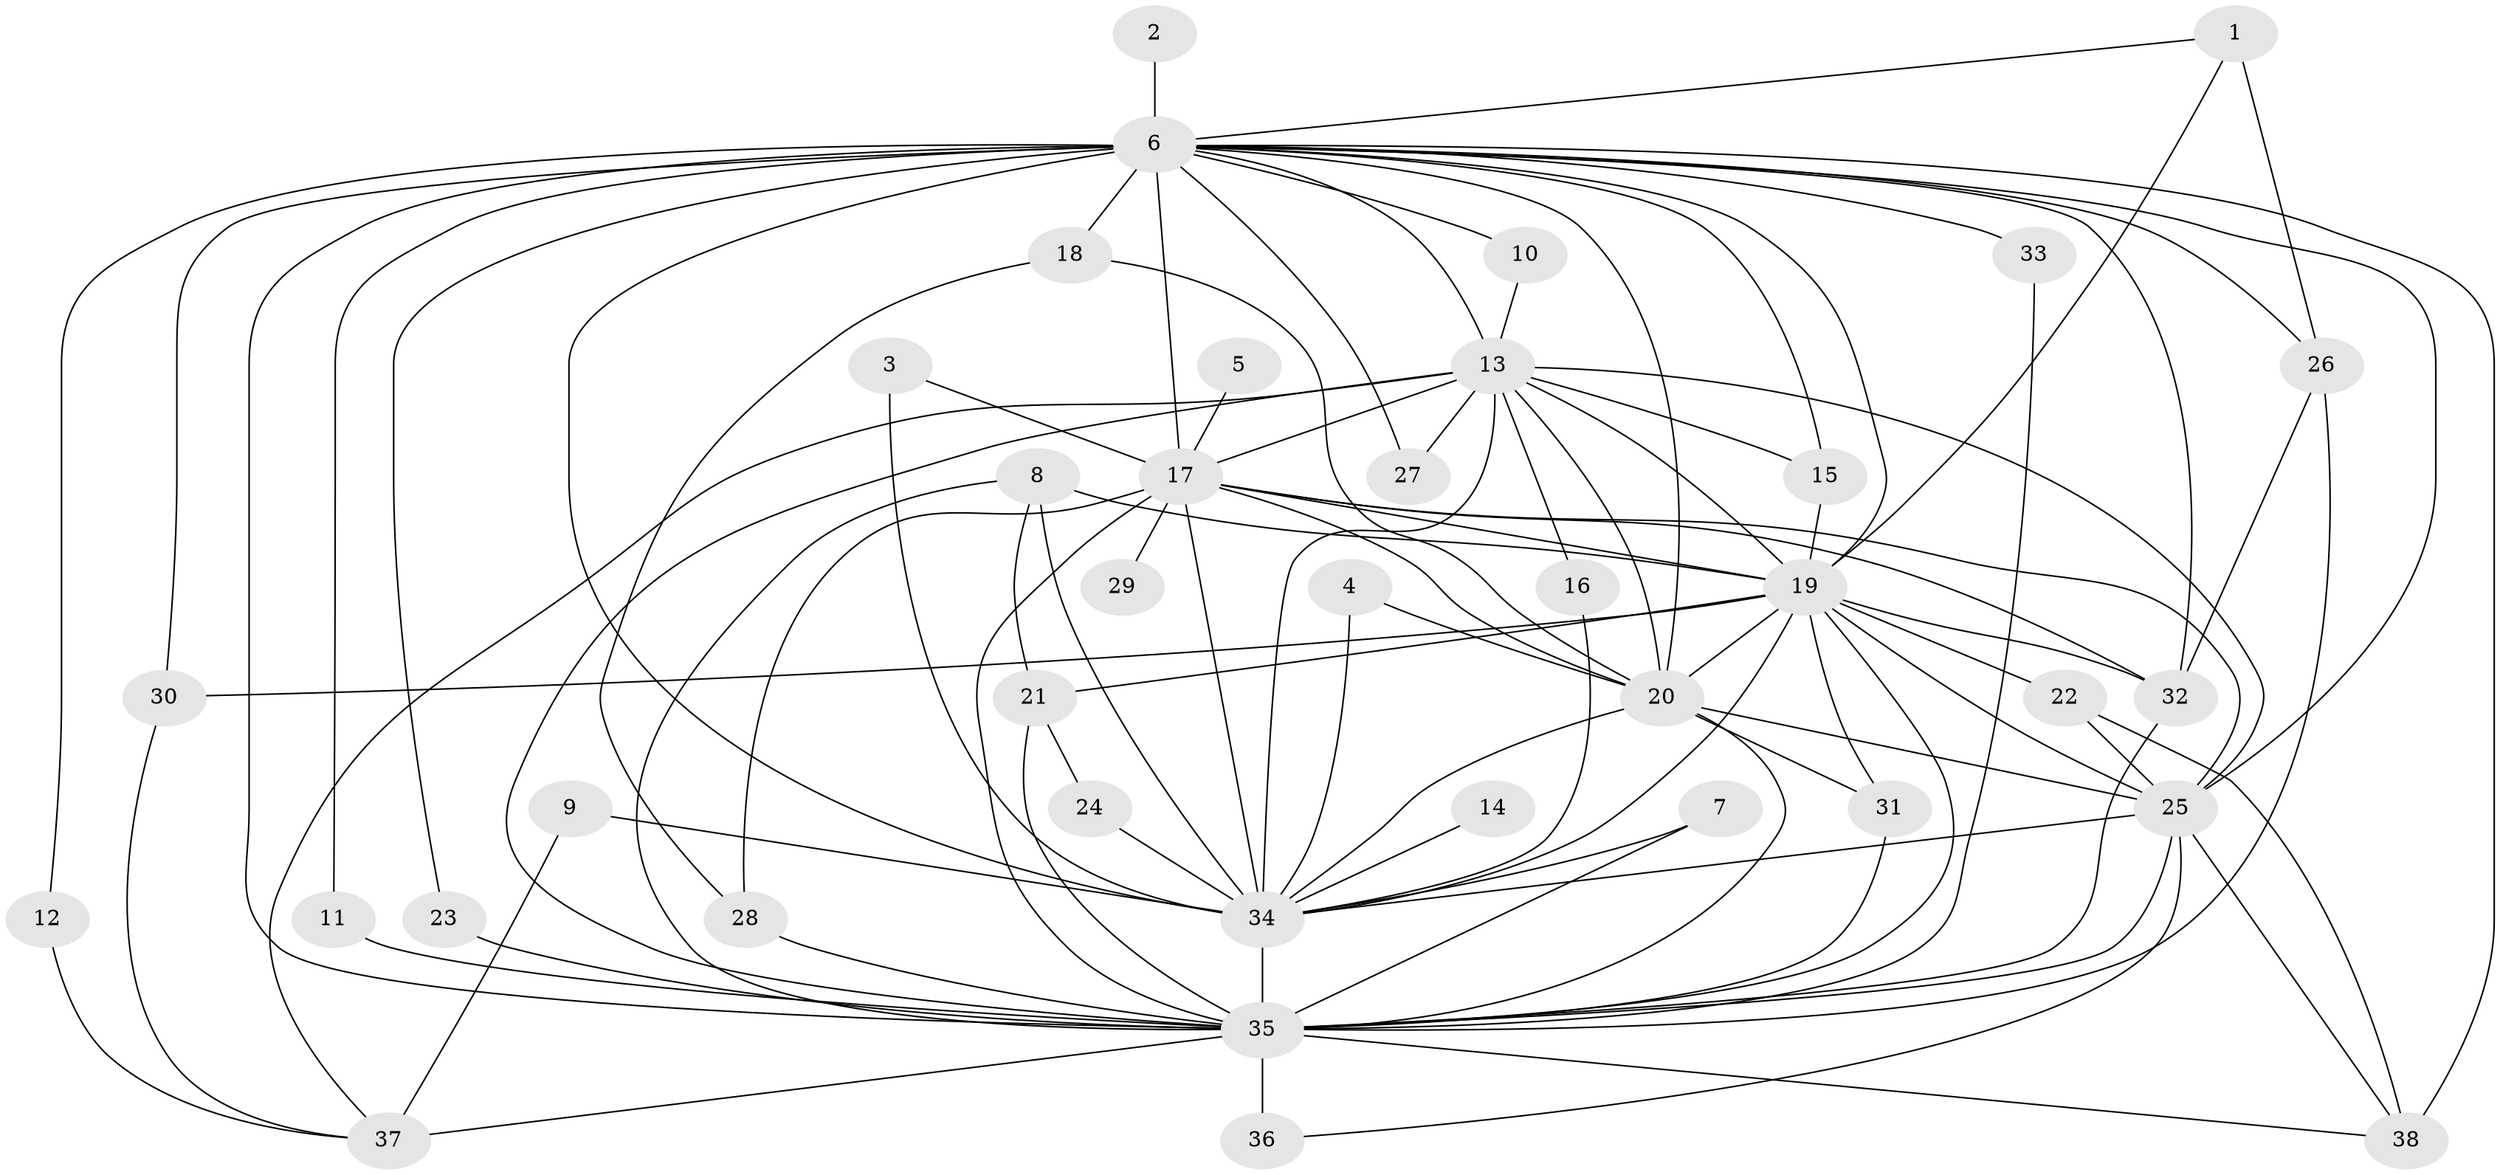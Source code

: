 // original degree distribution, {21: 0.02666666666666667, 16: 0.013333333333333334, 29: 0.013333333333333334, 15: 0.02666666666666667, 18: 0.02666666666666667, 17: 0.013333333333333334, 20: 0.013333333333333334, 3: 0.14666666666666667, 2: 0.6133333333333333, 4: 0.08, 6: 0.013333333333333334, 5: 0.013333333333333334}
// Generated by graph-tools (version 1.1) at 2025/01/03/09/25 03:01:36]
// undirected, 38 vertices, 96 edges
graph export_dot {
graph [start="1"]
  node [color=gray90,style=filled];
  1;
  2;
  3;
  4;
  5;
  6;
  7;
  8;
  9;
  10;
  11;
  12;
  13;
  14;
  15;
  16;
  17;
  18;
  19;
  20;
  21;
  22;
  23;
  24;
  25;
  26;
  27;
  28;
  29;
  30;
  31;
  32;
  33;
  34;
  35;
  36;
  37;
  38;
  1 -- 6 [weight=1.0];
  1 -- 19 [weight=1.0];
  1 -- 26 [weight=1.0];
  2 -- 6 [weight=1.0];
  3 -- 17 [weight=1.0];
  3 -- 34 [weight=1.0];
  4 -- 20 [weight=1.0];
  4 -- 34 [weight=1.0];
  5 -- 17 [weight=1.0];
  6 -- 10 [weight=1.0];
  6 -- 11 [weight=1.0];
  6 -- 12 [weight=1.0];
  6 -- 13 [weight=1.0];
  6 -- 15 [weight=1.0];
  6 -- 17 [weight=1.0];
  6 -- 18 [weight=3.0];
  6 -- 19 [weight=1.0];
  6 -- 20 [weight=2.0];
  6 -- 23 [weight=1.0];
  6 -- 25 [weight=1.0];
  6 -- 26 [weight=1.0];
  6 -- 27 [weight=1.0];
  6 -- 30 [weight=1.0];
  6 -- 32 [weight=1.0];
  6 -- 33 [weight=1.0];
  6 -- 34 [weight=1.0];
  6 -- 35 [weight=5.0];
  6 -- 38 [weight=1.0];
  7 -- 34 [weight=1.0];
  7 -- 35 [weight=1.0];
  8 -- 19 [weight=2.0];
  8 -- 21 [weight=1.0];
  8 -- 34 [weight=1.0];
  8 -- 35 [weight=1.0];
  9 -- 34 [weight=1.0];
  9 -- 37 [weight=1.0];
  10 -- 13 [weight=1.0];
  11 -- 35 [weight=1.0];
  12 -- 37 [weight=1.0];
  13 -- 15 [weight=1.0];
  13 -- 16 [weight=1.0];
  13 -- 17 [weight=1.0];
  13 -- 19 [weight=2.0];
  13 -- 20 [weight=1.0];
  13 -- 25 [weight=2.0];
  13 -- 27 [weight=1.0];
  13 -- 34 [weight=1.0];
  13 -- 35 [weight=4.0];
  13 -- 37 [weight=1.0];
  14 -- 34 [weight=1.0];
  15 -- 19 [weight=1.0];
  16 -- 34 [weight=1.0];
  17 -- 19 [weight=1.0];
  17 -- 20 [weight=1.0];
  17 -- 25 [weight=2.0];
  17 -- 28 [weight=1.0];
  17 -- 29 [weight=1.0];
  17 -- 32 [weight=1.0];
  17 -- 34 [weight=1.0];
  17 -- 35 [weight=4.0];
  18 -- 20 [weight=1.0];
  18 -- 28 [weight=1.0];
  19 -- 20 [weight=1.0];
  19 -- 21 [weight=1.0];
  19 -- 22 [weight=1.0];
  19 -- 25 [weight=1.0];
  19 -- 30 [weight=1.0];
  19 -- 31 [weight=1.0];
  19 -- 32 [weight=1.0];
  19 -- 34 [weight=1.0];
  19 -- 35 [weight=3.0];
  20 -- 25 [weight=2.0];
  20 -- 31 [weight=1.0];
  20 -- 34 [weight=1.0];
  20 -- 35 [weight=4.0];
  21 -- 24 [weight=1.0];
  21 -- 35 [weight=1.0];
  22 -- 25 [weight=1.0];
  22 -- 38 [weight=1.0];
  23 -- 35 [weight=1.0];
  24 -- 34 [weight=1.0];
  25 -- 34 [weight=1.0];
  25 -- 35 [weight=4.0];
  25 -- 36 [weight=1.0];
  25 -- 38 [weight=1.0];
  26 -- 32 [weight=1.0];
  26 -- 35 [weight=1.0];
  28 -- 35 [weight=2.0];
  30 -- 37 [weight=1.0];
  31 -- 35 [weight=1.0];
  32 -- 35 [weight=2.0];
  33 -- 35 [weight=1.0];
  34 -- 35 [weight=5.0];
  35 -- 36 [weight=2.0];
  35 -- 37 [weight=2.0];
  35 -- 38 [weight=1.0];
}

